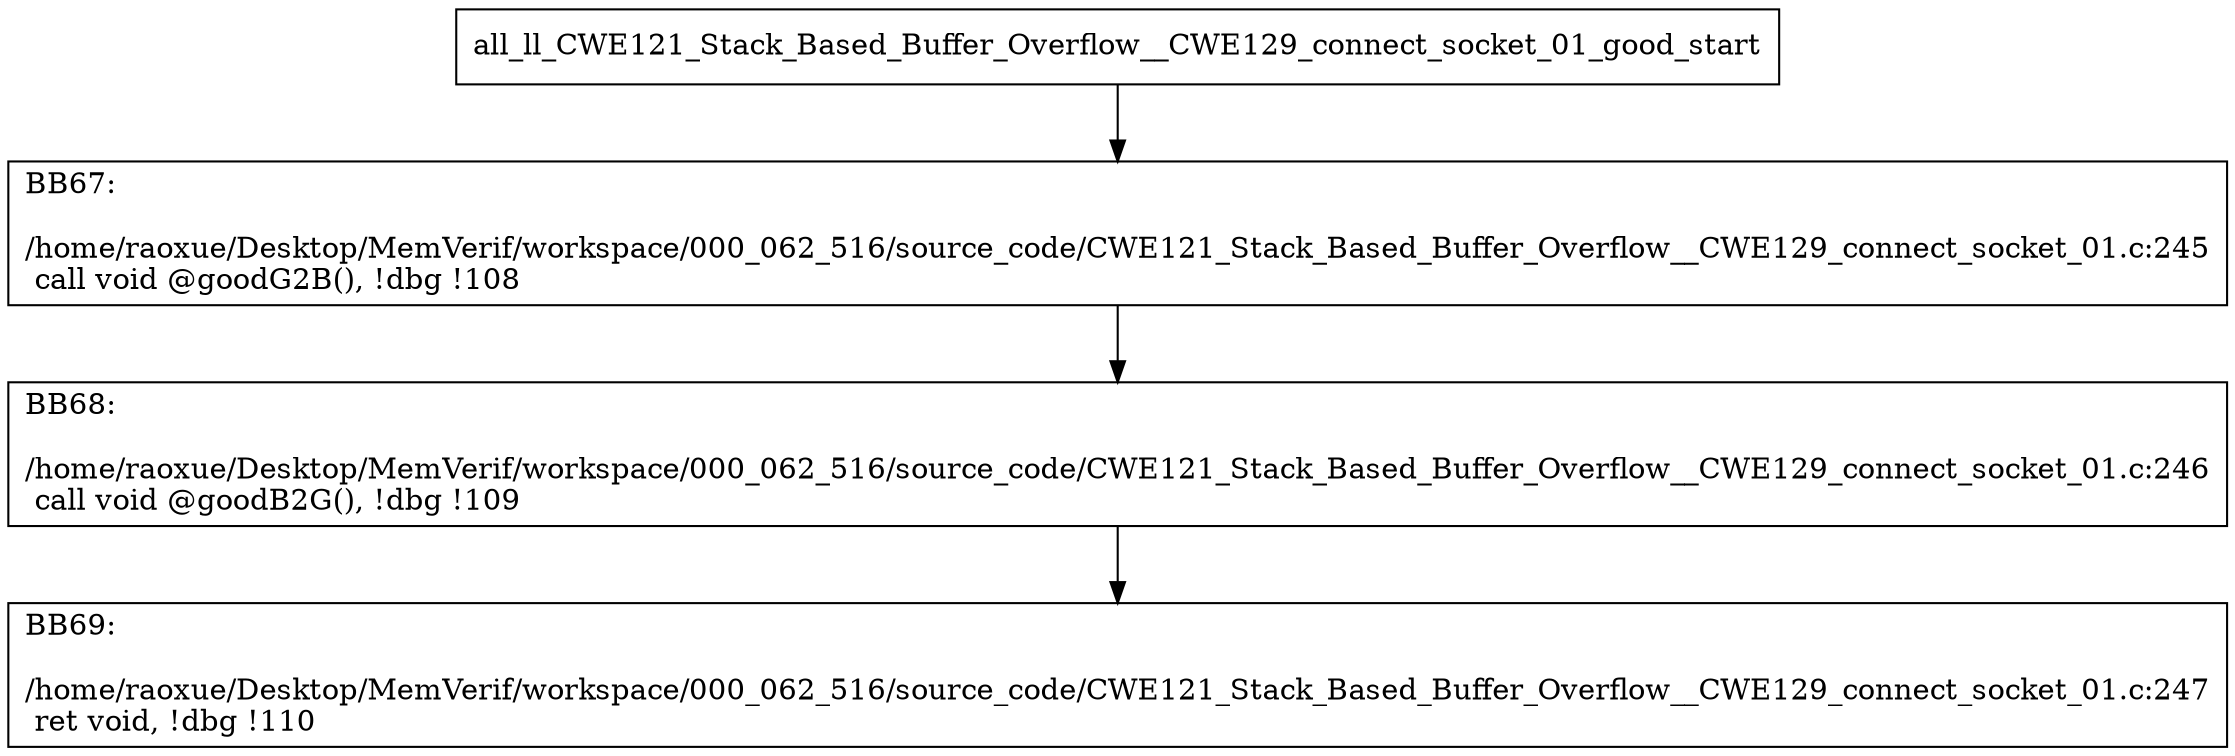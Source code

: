 digraph "CFG for'all_ll_CWE121_Stack_Based_Buffer_Overflow__CWE129_connect_socket_01_good' function" {
	BBall_ll_CWE121_Stack_Based_Buffer_Overflow__CWE129_connect_socket_01_good_start[shape=record,label="{all_ll_CWE121_Stack_Based_Buffer_Overflow__CWE129_connect_socket_01_good_start}"];
	BBall_ll_CWE121_Stack_Based_Buffer_Overflow__CWE129_connect_socket_01_good_start-> all_ll_CWE121_Stack_Based_Buffer_Overflow__CWE129_connect_socket_01_goodBB67;
	all_ll_CWE121_Stack_Based_Buffer_Overflow__CWE129_connect_socket_01_goodBB67 [shape=record, label="{BB67:\l\l/home/raoxue/Desktop/MemVerif/workspace/000_062_516/source_code/CWE121_Stack_Based_Buffer_Overflow__CWE129_connect_socket_01.c:245\l
  call void @goodG2B(), !dbg !108\l
}"];
	all_ll_CWE121_Stack_Based_Buffer_Overflow__CWE129_connect_socket_01_goodBB67-> all_ll_CWE121_Stack_Based_Buffer_Overflow__CWE129_connect_socket_01_goodBB68;
	all_ll_CWE121_Stack_Based_Buffer_Overflow__CWE129_connect_socket_01_goodBB68 [shape=record, label="{BB68:\l\l/home/raoxue/Desktop/MemVerif/workspace/000_062_516/source_code/CWE121_Stack_Based_Buffer_Overflow__CWE129_connect_socket_01.c:246\l
  call void @goodB2G(), !dbg !109\l
}"];
	all_ll_CWE121_Stack_Based_Buffer_Overflow__CWE129_connect_socket_01_goodBB68-> all_ll_CWE121_Stack_Based_Buffer_Overflow__CWE129_connect_socket_01_goodBB69;
	all_ll_CWE121_Stack_Based_Buffer_Overflow__CWE129_connect_socket_01_goodBB69 [shape=record, label="{BB69:\l\l/home/raoxue/Desktop/MemVerif/workspace/000_062_516/source_code/CWE121_Stack_Based_Buffer_Overflow__CWE129_connect_socket_01.c:247\l
  ret void, !dbg !110\l
}"];
}
